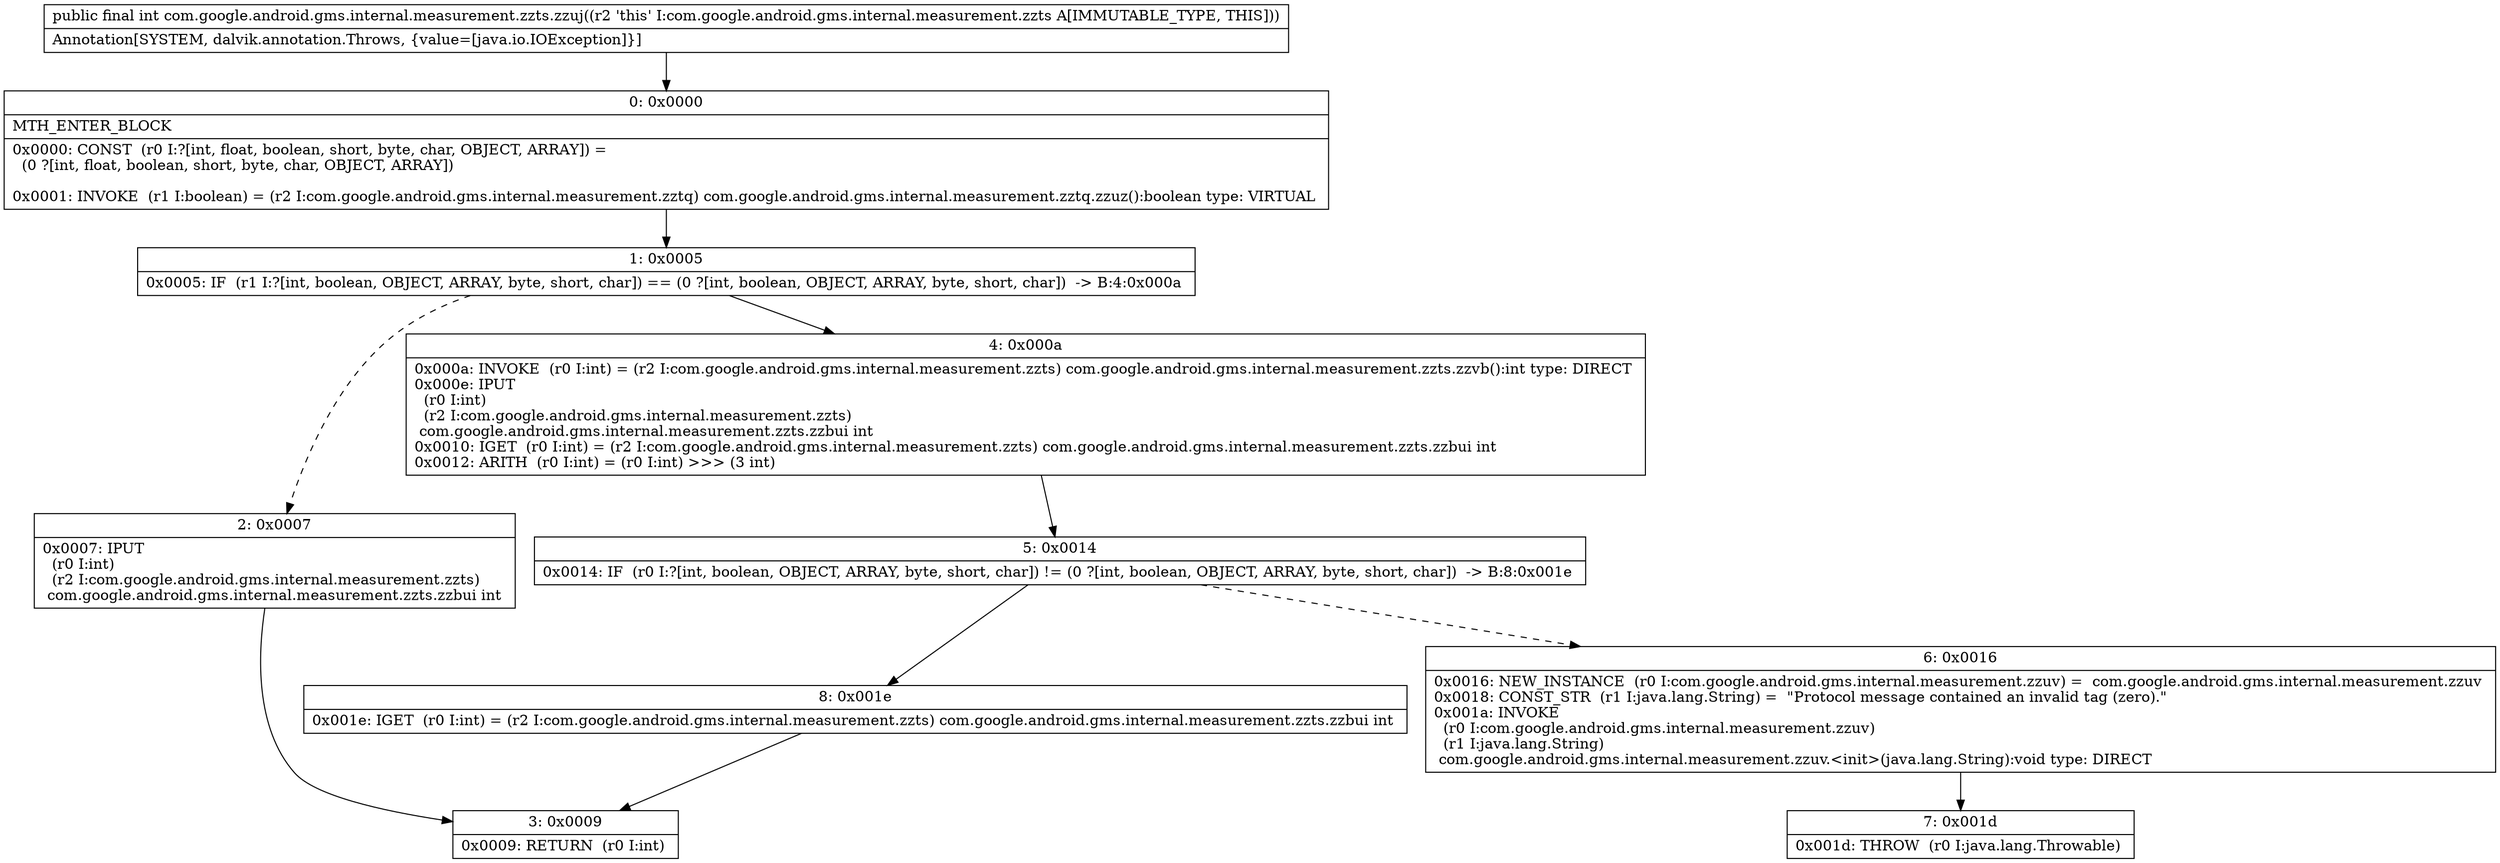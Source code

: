 digraph "CFG forcom.google.android.gms.internal.measurement.zzts.zzuj()I" {
Node_0 [shape=record,label="{0\:\ 0x0000|MTH_ENTER_BLOCK\l|0x0000: CONST  (r0 I:?[int, float, boolean, short, byte, char, OBJECT, ARRAY]) = \l  (0 ?[int, float, boolean, short, byte, char, OBJECT, ARRAY])\l \l0x0001: INVOKE  (r1 I:boolean) = (r2 I:com.google.android.gms.internal.measurement.zztq) com.google.android.gms.internal.measurement.zztq.zzuz():boolean type: VIRTUAL \l}"];
Node_1 [shape=record,label="{1\:\ 0x0005|0x0005: IF  (r1 I:?[int, boolean, OBJECT, ARRAY, byte, short, char]) == (0 ?[int, boolean, OBJECT, ARRAY, byte, short, char])  \-\> B:4:0x000a \l}"];
Node_2 [shape=record,label="{2\:\ 0x0007|0x0007: IPUT  \l  (r0 I:int)\l  (r2 I:com.google.android.gms.internal.measurement.zzts)\l com.google.android.gms.internal.measurement.zzts.zzbui int \l}"];
Node_3 [shape=record,label="{3\:\ 0x0009|0x0009: RETURN  (r0 I:int) \l}"];
Node_4 [shape=record,label="{4\:\ 0x000a|0x000a: INVOKE  (r0 I:int) = (r2 I:com.google.android.gms.internal.measurement.zzts) com.google.android.gms.internal.measurement.zzts.zzvb():int type: DIRECT \l0x000e: IPUT  \l  (r0 I:int)\l  (r2 I:com.google.android.gms.internal.measurement.zzts)\l com.google.android.gms.internal.measurement.zzts.zzbui int \l0x0010: IGET  (r0 I:int) = (r2 I:com.google.android.gms.internal.measurement.zzts) com.google.android.gms.internal.measurement.zzts.zzbui int \l0x0012: ARITH  (r0 I:int) = (r0 I:int) \>\>\> (3 int) \l}"];
Node_5 [shape=record,label="{5\:\ 0x0014|0x0014: IF  (r0 I:?[int, boolean, OBJECT, ARRAY, byte, short, char]) != (0 ?[int, boolean, OBJECT, ARRAY, byte, short, char])  \-\> B:8:0x001e \l}"];
Node_6 [shape=record,label="{6\:\ 0x0016|0x0016: NEW_INSTANCE  (r0 I:com.google.android.gms.internal.measurement.zzuv) =  com.google.android.gms.internal.measurement.zzuv \l0x0018: CONST_STR  (r1 I:java.lang.String) =  \"Protocol message contained an invalid tag (zero).\" \l0x001a: INVOKE  \l  (r0 I:com.google.android.gms.internal.measurement.zzuv)\l  (r1 I:java.lang.String)\l com.google.android.gms.internal.measurement.zzuv.\<init\>(java.lang.String):void type: DIRECT \l}"];
Node_7 [shape=record,label="{7\:\ 0x001d|0x001d: THROW  (r0 I:java.lang.Throwable) \l}"];
Node_8 [shape=record,label="{8\:\ 0x001e|0x001e: IGET  (r0 I:int) = (r2 I:com.google.android.gms.internal.measurement.zzts) com.google.android.gms.internal.measurement.zzts.zzbui int \l}"];
MethodNode[shape=record,label="{public final int com.google.android.gms.internal.measurement.zzts.zzuj((r2 'this' I:com.google.android.gms.internal.measurement.zzts A[IMMUTABLE_TYPE, THIS]))  | Annotation[SYSTEM, dalvik.annotation.Throws, \{value=[java.io.IOException]\}]\l}"];
MethodNode -> Node_0;
Node_0 -> Node_1;
Node_1 -> Node_2[style=dashed];
Node_1 -> Node_4;
Node_2 -> Node_3;
Node_4 -> Node_5;
Node_5 -> Node_6[style=dashed];
Node_5 -> Node_8;
Node_6 -> Node_7;
Node_8 -> Node_3;
}

